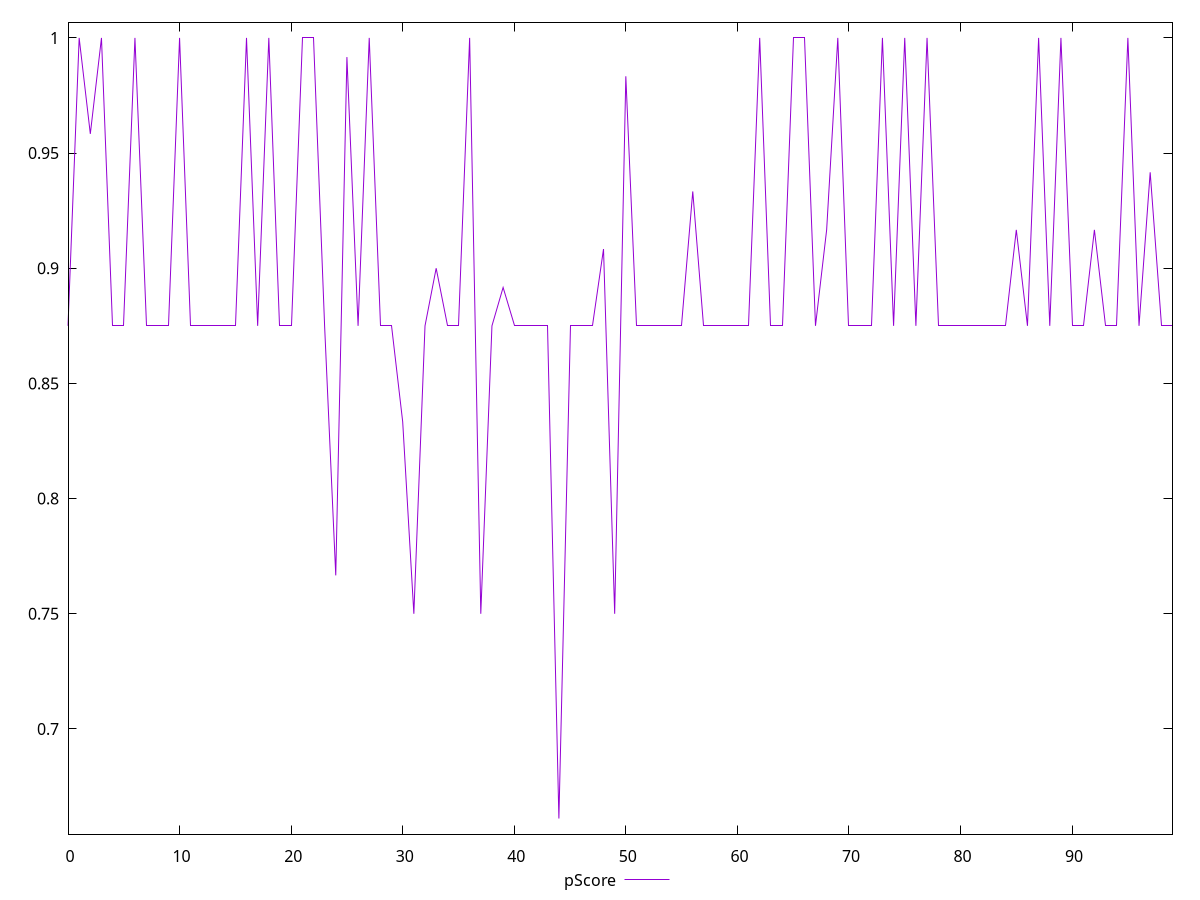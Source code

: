 reset

$pScore <<EOF
0 0.875
1 1
2 0.9583333333333334
3 1
4 0.875
5 0.875
6 1
7 0.875
8 0.875
9 0.875
10 1
11 0.875
12 0.875
13 0.875
14 0.875
15 0.875
16 1
17 0.875
18 1
19 0.875
20 0.875
21 1
22 1
23 0.875
24 0.7666666666666666
25 0.9916666666666667
26 0.875
27 1
28 0.875
29 0.875
30 0.8333333333333333
31 0.75
32 0.875
33 0.9
34 0.875
35 0.875
36 1
37 0.75
38 0.875
39 0.8916666666666666
40 0.875
41 0.875
42 0.875
43 0.875
44 0.6611111111111111
45 0.875
46 0.875
47 0.875
48 0.9083333333333333
49 0.75
50 0.9833333333333333
51 0.875
52 0.875
53 0.875
54 0.875
55 0.875
56 0.9333333333333333
57 0.875
58 0.875
59 0.875
60 0.875
61 0.875
62 1
63 0.875
64 0.875
65 1
66 1
67 0.875
68 0.9166666666666666
69 1
70 0.875
71 0.875
72 0.875
73 1
74 0.875
75 1
76 0.875
77 1
78 0.875
79 0.875
80 0.875
81 0.875
82 0.875
83 0.875
84 0.875
85 0.9166666666666666
86 0.875
87 1
88 0.875
89 1
90 0.875
91 0.875
92 0.9166666666666666
93 0.875
94 0.875
95 1
96 0.875
97 0.9416666666666667
98 0.875
99 0.875
EOF

set key outside below
set xrange [0:99]
set yrange [0.6543333333333333:1.0067777777777778]
set trange [0.6543333333333333:1.0067777777777778]
set terminal svg size 640, 500 enhanced background rgb 'white'
set output "reprap/uses-optimized-images/samples/pages+cached+noexternal/pScore/values.svg"

plot $pScore title "pScore" with line

reset
